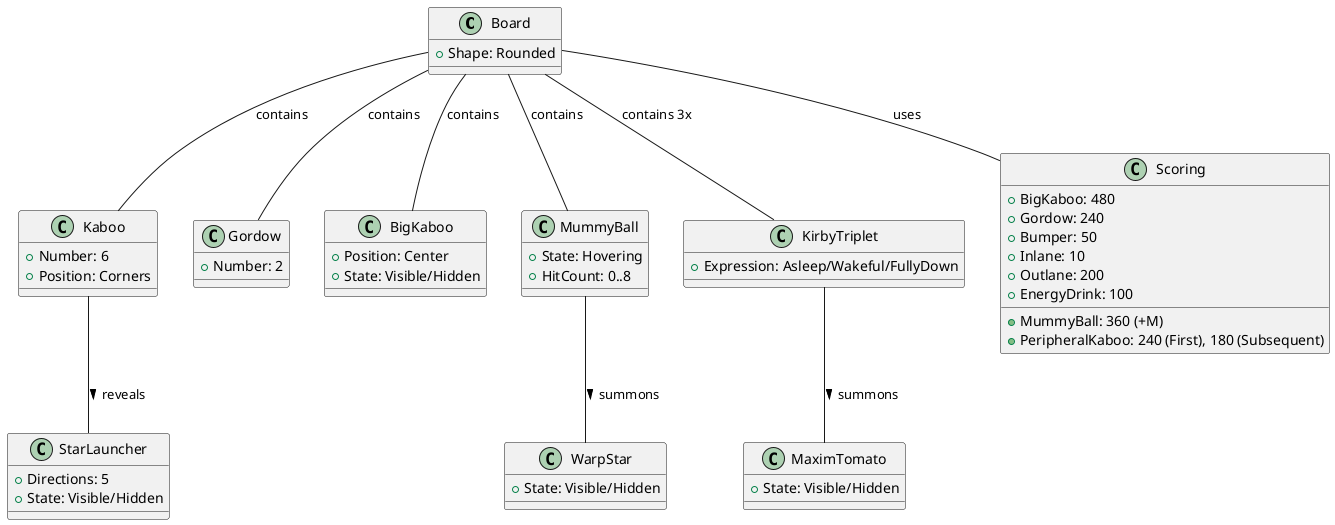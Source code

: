 @startuml

class Board {
  +Shape: Rounded
}

class Kaboo {
  +Number: 6
  +Position: Corners
}

class Gordow {
  +Number: 2
}

class BigKaboo {
  +Position: Center
  +State: Visible/Hidden
}

class MummyBall {
  +State: Hovering
  +HitCount: 0..8
}

class KirbyTriplet {
  +Expression: Asleep/Wakeful/FullyDown
}

class WarpStar {
  +State: Visible/Hidden
}

class MaximTomato {
  +State: Visible/Hidden
}

class StarLauncher {
  +Directions: 5
  +State: Visible/Hidden
}

class Scoring {
  +BigKaboo: 480
  +Gordow: 240
  +MummyBall: 360 (+M)
  +PeripheralKaboo: 240 (First), 180 (Subsequent)
  +Bumper: 50
  +Inlane: 10
  +Outlane: 200
  +EnergyDrink: 100
}

Board -- Kaboo : contains
Board -- Gordow : contains
Board -- BigKaboo : contains
Board -- MummyBall : contains
Board -- KirbyTriplet : contains 3x
MummyBall -- WarpStar : summons >
Kaboo -- StarLauncher : reveals >
KirbyTriplet -- MaximTomato : summons >
Board -- Scoring : uses

@enduml
